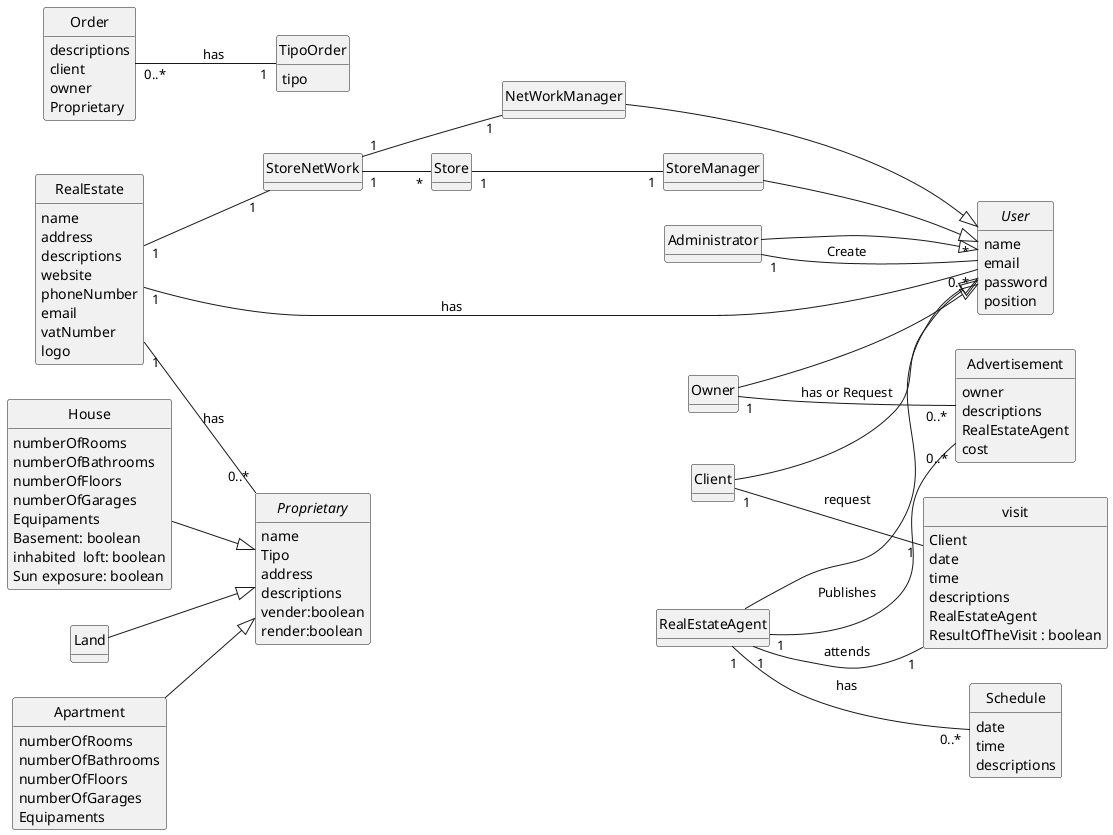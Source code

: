 @startuml
skinparam monochrome true
skinparam packageStyle rectangle
skinparam shadowing false
'skinparam linetype ortho
'left to right direction
skinparam classAttributeIconSize 0
hide circle
hide methods
left to right direction


'title Domain Model

'class Platform {
'  -description
'}

class RealEstate {
    name
    address
    descriptions
    website
    phoneNumber
    email
    vatNumber
    logo
}
class RealEstateAgent {

}
class Client {

}
class Owner {

}
abstract class User {
    name
    email
    password
    position
}
abstract class Proprietary {
    name
    Tipo
    address
    descriptions
    vender:boolean
    render:boolean
}
class Land{
}

class Apartment{
numberOfRooms
numberOfBathrooms
numberOfFloors
numberOfGarages
Equipaments

}
class House{
numberOfRooms
    numberOfBathrooms
    numberOfFloors
    numberOfGarages
    Equipaments
    Basement: boolean
    inhabited  loft: boolean
    Sun exposure: boolean

}
class Advertisement{
    owner
    descriptions
    RealEstateAgent
    cost
}
class Schedule{
    date
    time
    descriptions
}
class visit{
    Client
    date
    time
    descriptions
    RealEstateAgent
    ResultOfTheVisit : boolean
}
class Order{
    descriptions
    client
    owner
    Proprietary

}

enum TipoOrder{
tipo
}
class StoreNetWork{

}
class Store{
}
class StoreManager{
}
class NetWorkManager{
}
class Administrator{
}


RealEstate "1"--"1" StoreNetWork
StoreNetWork "1"--"*" Store
Store "1"--"1" StoreManager
StoreNetWork "1"--"1" NetWorkManager

Administrator "1"--"*" User : Create

Administrator --|> User
StoreManager --|> User
NetWorkManager --|> User
RealEstateAgent  --|>  User
Owner  --|>  User
Client  --|>  User
RealEstate "1"--" 0..*" User : has
House  --|>  Proprietary
Apartment  --|>  Proprietary
RealEstate "1"--"0..*" Proprietary : has
Land  --|>  Proprietary
Owner "1"--"0..*"Advertisement : has or Request
RealEstateAgent "1"--"0..*"Advertisement : Publishes
Client "1"--"1"visit : request
RealEstateAgent "1"--"1"visit : attends
RealEstateAgent "1"--"0..*"Schedule : has
Order "0..*"--"1" TipoOrder : has


@enduml
